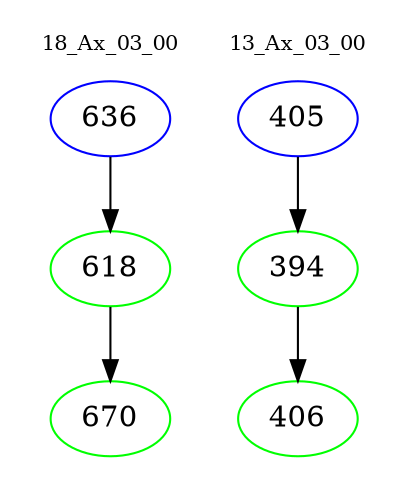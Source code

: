 digraph{
subgraph cluster_0 {
color = white
label = "18_Ax_03_00";
fontsize=10;
T0_636 [label="636", color="blue"]
T0_636 -> T0_618 [color="black"]
T0_618 [label="618", color="green"]
T0_618 -> T0_670 [color="black"]
T0_670 [label="670", color="green"]
}
subgraph cluster_1 {
color = white
label = "13_Ax_03_00";
fontsize=10;
T1_405 [label="405", color="blue"]
T1_405 -> T1_394 [color="black"]
T1_394 [label="394", color="green"]
T1_394 -> T1_406 [color="black"]
T1_406 [label="406", color="green"]
}
}
